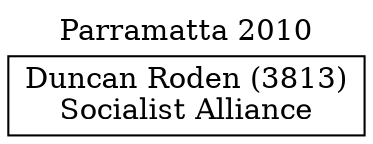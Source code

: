 // House preference flow
digraph "Duncan Roden (3813)_Parramatta_2010" {
	graph [label="Parramatta 2010" labelloc=t mclimit=10]
	node [shape=box]
	"Duncan Roden (3813)" [label="Duncan Roden (3813)
Socialist Alliance"]
}
